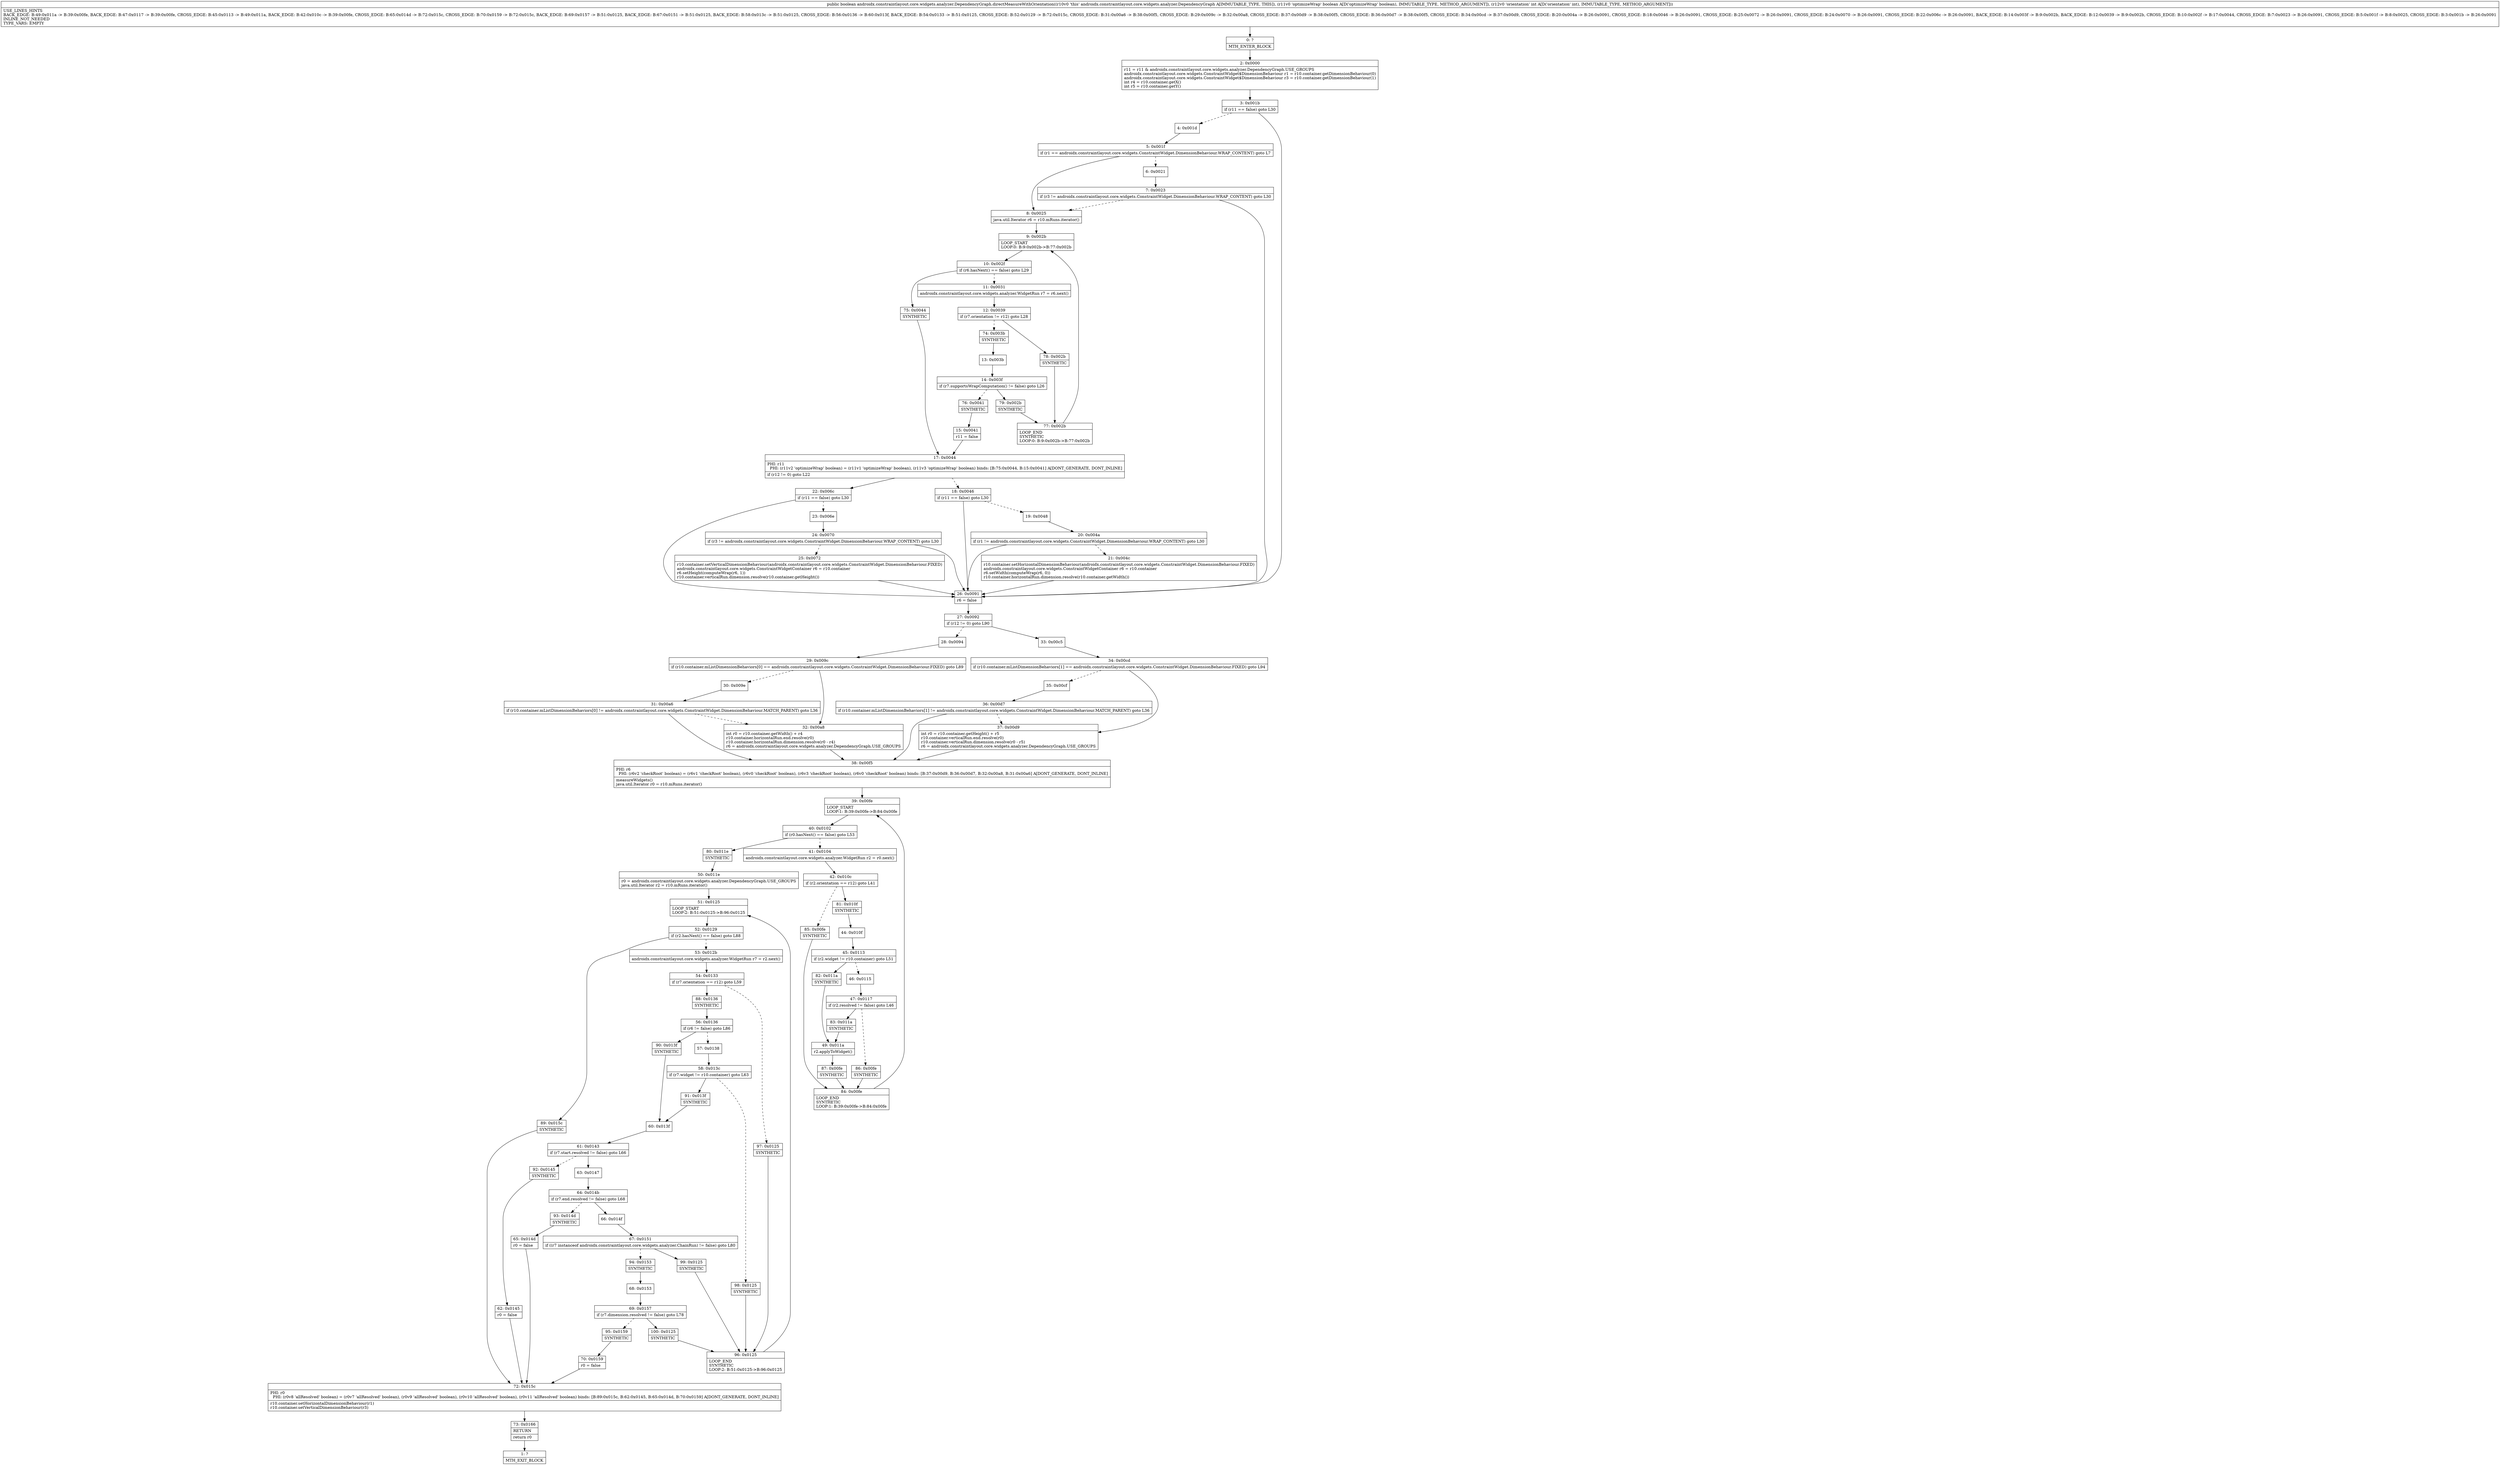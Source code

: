 digraph "CFG forandroidx.constraintlayout.core.widgets.analyzer.DependencyGraph.directMeasureWithOrientation(ZI)Z" {
Node_0 [shape=record,label="{0\:\ ?|MTH_ENTER_BLOCK\l}"];
Node_2 [shape=record,label="{2\:\ 0x0000|r11 = r11 & androidx.constraintlayout.core.widgets.analyzer.DependencyGraph.USE_GROUPS\landroidx.constraintlayout.core.widgets.ConstraintWidget$DimensionBehaviour r1 = r10.container.getDimensionBehaviour(0)\landroidx.constraintlayout.core.widgets.ConstraintWidget$DimensionBehaviour r3 = r10.container.getDimensionBehaviour(1)\lint r4 = r10.container.getX()\lint r5 = r10.container.getY()\l}"];
Node_3 [shape=record,label="{3\:\ 0x001b|if (r11 == false) goto L30\l}"];
Node_4 [shape=record,label="{4\:\ 0x001d}"];
Node_5 [shape=record,label="{5\:\ 0x001f|if (r1 == androidx.constraintlayout.core.widgets.ConstraintWidget.DimensionBehaviour.WRAP_CONTENT) goto L7\l}"];
Node_6 [shape=record,label="{6\:\ 0x0021}"];
Node_7 [shape=record,label="{7\:\ 0x0023|if (r3 != androidx.constraintlayout.core.widgets.ConstraintWidget.DimensionBehaviour.WRAP_CONTENT) goto L30\l}"];
Node_8 [shape=record,label="{8\:\ 0x0025|java.util.Iterator r6 = r10.mRuns.iterator()\l}"];
Node_9 [shape=record,label="{9\:\ 0x002b|LOOP_START\lLOOP:0: B:9:0x002b\-\>B:77:0x002b\l}"];
Node_10 [shape=record,label="{10\:\ 0x002f|if (r6.hasNext() == false) goto L29\l}"];
Node_11 [shape=record,label="{11\:\ 0x0031|androidx.constraintlayout.core.widgets.analyzer.WidgetRun r7 = r6.next()\l}"];
Node_12 [shape=record,label="{12\:\ 0x0039|if (r7.orientation != r12) goto L28\l}"];
Node_74 [shape=record,label="{74\:\ 0x003b|SYNTHETIC\l}"];
Node_13 [shape=record,label="{13\:\ 0x003b}"];
Node_14 [shape=record,label="{14\:\ 0x003f|if (r7.supportsWrapComputation() != false) goto L26\l}"];
Node_76 [shape=record,label="{76\:\ 0x0041|SYNTHETIC\l}"];
Node_15 [shape=record,label="{15\:\ 0x0041|r11 = false\l}"];
Node_17 [shape=record,label="{17\:\ 0x0044|PHI: r11 \l  PHI: (r11v2 'optimizeWrap' boolean) = (r11v1 'optimizeWrap' boolean), (r11v3 'optimizeWrap' boolean) binds: [B:75:0x0044, B:15:0x0041] A[DONT_GENERATE, DONT_INLINE]\l|if (r12 != 0) goto L22\l}"];
Node_18 [shape=record,label="{18\:\ 0x0046|if (r11 == false) goto L30\l}"];
Node_19 [shape=record,label="{19\:\ 0x0048}"];
Node_20 [shape=record,label="{20\:\ 0x004a|if (r1 != androidx.constraintlayout.core.widgets.ConstraintWidget.DimensionBehaviour.WRAP_CONTENT) goto L30\l}"];
Node_21 [shape=record,label="{21\:\ 0x004c|r10.container.setHorizontalDimensionBehaviour(androidx.constraintlayout.core.widgets.ConstraintWidget.DimensionBehaviour.FIXED)\landroidx.constraintlayout.core.widgets.ConstraintWidgetContainer r6 = r10.container\lr6.setWidth(computeWrap(r6, 0))\lr10.container.horizontalRun.dimension.resolve(r10.container.getWidth())\l}"];
Node_22 [shape=record,label="{22\:\ 0x006c|if (r11 == false) goto L30\l}"];
Node_23 [shape=record,label="{23\:\ 0x006e}"];
Node_24 [shape=record,label="{24\:\ 0x0070|if (r3 != androidx.constraintlayout.core.widgets.ConstraintWidget.DimensionBehaviour.WRAP_CONTENT) goto L30\l}"];
Node_25 [shape=record,label="{25\:\ 0x0072|r10.container.setVerticalDimensionBehaviour(androidx.constraintlayout.core.widgets.ConstraintWidget.DimensionBehaviour.FIXED)\landroidx.constraintlayout.core.widgets.ConstraintWidgetContainer r6 = r10.container\lr6.setHeight(computeWrap(r6, 1))\lr10.container.verticalRun.dimension.resolve(r10.container.getHeight())\l}"];
Node_79 [shape=record,label="{79\:\ 0x002b|SYNTHETIC\l}"];
Node_77 [shape=record,label="{77\:\ 0x002b|LOOP_END\lSYNTHETIC\lLOOP:0: B:9:0x002b\-\>B:77:0x002b\l}"];
Node_78 [shape=record,label="{78\:\ 0x002b|SYNTHETIC\l}"];
Node_75 [shape=record,label="{75\:\ 0x0044|SYNTHETIC\l}"];
Node_26 [shape=record,label="{26\:\ 0x0091|r6 = false\l}"];
Node_27 [shape=record,label="{27\:\ 0x0092|if (r12 != 0) goto L90\l}"];
Node_28 [shape=record,label="{28\:\ 0x0094}"];
Node_29 [shape=record,label="{29\:\ 0x009c|if (r10.container.mListDimensionBehaviors[0] == androidx.constraintlayout.core.widgets.ConstraintWidget.DimensionBehaviour.FIXED) goto L89\l}"];
Node_30 [shape=record,label="{30\:\ 0x009e}"];
Node_31 [shape=record,label="{31\:\ 0x00a6|if (r10.container.mListDimensionBehaviors[0] != androidx.constraintlayout.core.widgets.ConstraintWidget.DimensionBehaviour.MATCH_PARENT) goto L36\l}"];
Node_38 [shape=record,label="{38\:\ 0x00f5|PHI: r6 \l  PHI: (r6v2 'checkRoot' boolean) = (r6v1 'checkRoot' boolean), (r6v0 'checkRoot' boolean), (r6v3 'checkRoot' boolean), (r6v0 'checkRoot' boolean) binds: [B:37:0x00d9, B:36:0x00d7, B:32:0x00a8, B:31:0x00a6] A[DONT_GENERATE, DONT_INLINE]\l|measureWidgets()\ljava.util.Iterator r0 = r10.mRuns.iterator()\l}"];
Node_39 [shape=record,label="{39\:\ 0x00fe|LOOP_START\lLOOP:1: B:39:0x00fe\-\>B:84:0x00fe\l}"];
Node_40 [shape=record,label="{40\:\ 0x0102|if (r0.hasNext() == false) goto L53\l}"];
Node_41 [shape=record,label="{41\:\ 0x0104|androidx.constraintlayout.core.widgets.analyzer.WidgetRun r2 = r0.next()\l}"];
Node_42 [shape=record,label="{42\:\ 0x010c|if (r2.orientation == r12) goto L41\l}"];
Node_81 [shape=record,label="{81\:\ 0x010f|SYNTHETIC\l}"];
Node_44 [shape=record,label="{44\:\ 0x010f}"];
Node_45 [shape=record,label="{45\:\ 0x0113|if (r2.widget != r10.container) goto L51\l}"];
Node_46 [shape=record,label="{46\:\ 0x0115}"];
Node_47 [shape=record,label="{47\:\ 0x0117|if (r2.resolved != false) goto L46\l}"];
Node_83 [shape=record,label="{83\:\ 0x011a|SYNTHETIC\l}"];
Node_49 [shape=record,label="{49\:\ 0x011a|r2.applyToWidget()\l}"];
Node_87 [shape=record,label="{87\:\ 0x00fe|SYNTHETIC\l}"];
Node_84 [shape=record,label="{84\:\ 0x00fe|LOOP_END\lSYNTHETIC\lLOOP:1: B:39:0x00fe\-\>B:84:0x00fe\l}"];
Node_86 [shape=record,label="{86\:\ 0x00fe|SYNTHETIC\l}"];
Node_82 [shape=record,label="{82\:\ 0x011a|SYNTHETIC\l}"];
Node_85 [shape=record,label="{85\:\ 0x00fe|SYNTHETIC\l}"];
Node_80 [shape=record,label="{80\:\ 0x011e|SYNTHETIC\l}"];
Node_50 [shape=record,label="{50\:\ 0x011e|r0 = androidx.constraintlayout.core.widgets.analyzer.DependencyGraph.USE_GROUPS\ljava.util.Iterator r2 = r10.mRuns.iterator()\l}"];
Node_51 [shape=record,label="{51\:\ 0x0125|LOOP_START\lLOOP:2: B:51:0x0125\-\>B:96:0x0125\l}"];
Node_52 [shape=record,label="{52\:\ 0x0129|if (r2.hasNext() == false) goto L88\l}"];
Node_53 [shape=record,label="{53\:\ 0x012b|androidx.constraintlayout.core.widgets.analyzer.WidgetRun r7 = r2.next()\l}"];
Node_54 [shape=record,label="{54\:\ 0x0133|if (r7.orientation == r12) goto L59\l}"];
Node_88 [shape=record,label="{88\:\ 0x0136|SYNTHETIC\l}"];
Node_56 [shape=record,label="{56\:\ 0x0136|if (r6 != false) goto L86\l}"];
Node_57 [shape=record,label="{57\:\ 0x0138}"];
Node_58 [shape=record,label="{58\:\ 0x013c|if (r7.widget != r10.container) goto L63\l}"];
Node_91 [shape=record,label="{91\:\ 0x013f|SYNTHETIC\l}"];
Node_60 [shape=record,label="{60\:\ 0x013f}"];
Node_61 [shape=record,label="{61\:\ 0x0143|if (r7.start.resolved != false) goto L66\l}"];
Node_63 [shape=record,label="{63\:\ 0x0147}"];
Node_64 [shape=record,label="{64\:\ 0x014b|if (r7.end.resolved != false) goto L68\l}"];
Node_66 [shape=record,label="{66\:\ 0x014f}"];
Node_67 [shape=record,label="{67\:\ 0x0151|if ((r7 instanceof androidx.constraintlayout.core.widgets.analyzer.ChainRun) != false) goto L80\l}"];
Node_94 [shape=record,label="{94\:\ 0x0153|SYNTHETIC\l}"];
Node_68 [shape=record,label="{68\:\ 0x0153}"];
Node_69 [shape=record,label="{69\:\ 0x0157|if (r7.dimension.resolved != false) goto L78\l}"];
Node_95 [shape=record,label="{95\:\ 0x0159|SYNTHETIC\l}"];
Node_70 [shape=record,label="{70\:\ 0x0159|r0 = false\l}"];
Node_72 [shape=record,label="{72\:\ 0x015c|PHI: r0 \l  PHI: (r0v8 'allResolved' boolean) = (r0v7 'allResolved' boolean), (r0v9 'allResolved' boolean), (r0v10 'allResolved' boolean), (r0v11 'allResolved' boolean) binds: [B:89:0x015c, B:62:0x0145, B:65:0x014d, B:70:0x0159] A[DONT_GENERATE, DONT_INLINE]\l|r10.container.setHorizontalDimensionBehaviour(r1)\lr10.container.setVerticalDimensionBehaviour(r3)\l}"];
Node_73 [shape=record,label="{73\:\ 0x0166|RETURN\l|return r0\l}"];
Node_1 [shape=record,label="{1\:\ ?|MTH_EXIT_BLOCK\l}"];
Node_100 [shape=record,label="{100\:\ 0x0125|SYNTHETIC\l}"];
Node_96 [shape=record,label="{96\:\ 0x0125|LOOP_END\lSYNTHETIC\lLOOP:2: B:51:0x0125\-\>B:96:0x0125\l}"];
Node_99 [shape=record,label="{99\:\ 0x0125|SYNTHETIC\l}"];
Node_93 [shape=record,label="{93\:\ 0x014d|SYNTHETIC\l}"];
Node_65 [shape=record,label="{65\:\ 0x014d|r0 = false\l}"];
Node_92 [shape=record,label="{92\:\ 0x0145|SYNTHETIC\l}"];
Node_62 [shape=record,label="{62\:\ 0x0145|r0 = false\l}"];
Node_98 [shape=record,label="{98\:\ 0x0125|SYNTHETIC\l}"];
Node_90 [shape=record,label="{90\:\ 0x013f|SYNTHETIC\l}"];
Node_97 [shape=record,label="{97\:\ 0x0125|SYNTHETIC\l}"];
Node_89 [shape=record,label="{89\:\ 0x015c|SYNTHETIC\l}"];
Node_32 [shape=record,label="{32\:\ 0x00a8|int r0 = r10.container.getWidth() + r4\lr10.container.horizontalRun.end.resolve(r0)\lr10.container.horizontalRun.dimension.resolve(r0 \- r4)\lr6 = androidx.constraintlayout.core.widgets.analyzer.DependencyGraph.USE_GROUPS\l}"];
Node_33 [shape=record,label="{33\:\ 0x00c5}"];
Node_34 [shape=record,label="{34\:\ 0x00cd|if (r10.container.mListDimensionBehaviors[1] == androidx.constraintlayout.core.widgets.ConstraintWidget.DimensionBehaviour.FIXED) goto L94\l}"];
Node_35 [shape=record,label="{35\:\ 0x00cf}"];
Node_36 [shape=record,label="{36\:\ 0x00d7|if (r10.container.mListDimensionBehaviors[1] != androidx.constraintlayout.core.widgets.ConstraintWidget.DimensionBehaviour.MATCH_PARENT) goto L36\l}"];
Node_37 [shape=record,label="{37\:\ 0x00d9|int r0 = r10.container.getHeight() + r5\lr10.container.verticalRun.end.resolve(r0)\lr10.container.verticalRun.dimension.resolve(r0 \- r5)\lr6 = androidx.constraintlayout.core.widgets.analyzer.DependencyGraph.USE_GROUPS\l}"];
MethodNode[shape=record,label="{public boolean androidx.constraintlayout.core.widgets.analyzer.DependencyGraph.directMeasureWithOrientation((r10v0 'this' androidx.constraintlayout.core.widgets.analyzer.DependencyGraph A[IMMUTABLE_TYPE, THIS]), (r11v0 'optimizeWrap' boolean A[D('optimizeWrap' boolean), IMMUTABLE_TYPE, METHOD_ARGUMENT]), (r12v0 'orientation' int A[D('orientation' int), IMMUTABLE_TYPE, METHOD_ARGUMENT]))  | USE_LINES_HINTS\lBACK_EDGE: B:49:0x011a \-\> B:39:0x00fe, BACK_EDGE: B:47:0x0117 \-\> B:39:0x00fe, CROSS_EDGE: B:45:0x0113 \-\> B:49:0x011a, BACK_EDGE: B:42:0x010c \-\> B:39:0x00fe, CROSS_EDGE: B:65:0x014d \-\> B:72:0x015c, CROSS_EDGE: B:70:0x0159 \-\> B:72:0x015c, BACK_EDGE: B:69:0x0157 \-\> B:51:0x0125, BACK_EDGE: B:67:0x0151 \-\> B:51:0x0125, BACK_EDGE: B:58:0x013c \-\> B:51:0x0125, CROSS_EDGE: B:56:0x0136 \-\> B:60:0x013f, BACK_EDGE: B:54:0x0133 \-\> B:51:0x0125, CROSS_EDGE: B:52:0x0129 \-\> B:72:0x015c, CROSS_EDGE: B:31:0x00a6 \-\> B:38:0x00f5, CROSS_EDGE: B:29:0x009c \-\> B:32:0x00a8, CROSS_EDGE: B:37:0x00d9 \-\> B:38:0x00f5, CROSS_EDGE: B:36:0x00d7 \-\> B:38:0x00f5, CROSS_EDGE: B:34:0x00cd \-\> B:37:0x00d9, CROSS_EDGE: B:20:0x004a \-\> B:26:0x0091, CROSS_EDGE: B:18:0x0046 \-\> B:26:0x0091, CROSS_EDGE: B:25:0x0072 \-\> B:26:0x0091, CROSS_EDGE: B:24:0x0070 \-\> B:26:0x0091, CROSS_EDGE: B:22:0x006c \-\> B:26:0x0091, BACK_EDGE: B:14:0x003f \-\> B:9:0x002b, BACK_EDGE: B:12:0x0039 \-\> B:9:0x002b, CROSS_EDGE: B:10:0x002f \-\> B:17:0x0044, CROSS_EDGE: B:7:0x0023 \-\> B:26:0x0091, CROSS_EDGE: B:5:0x001f \-\> B:8:0x0025, CROSS_EDGE: B:3:0x001b \-\> B:26:0x0091\lINLINE_NOT_NEEDED\lTYPE_VARS: EMPTY\l}"];
MethodNode -> Node_0;Node_0 -> Node_2;
Node_2 -> Node_3;
Node_3 -> Node_4[style=dashed];
Node_3 -> Node_26;
Node_4 -> Node_5;
Node_5 -> Node_6[style=dashed];
Node_5 -> Node_8;
Node_6 -> Node_7;
Node_7 -> Node_8[style=dashed];
Node_7 -> Node_26;
Node_8 -> Node_9;
Node_9 -> Node_10;
Node_10 -> Node_11[style=dashed];
Node_10 -> Node_75;
Node_11 -> Node_12;
Node_12 -> Node_74[style=dashed];
Node_12 -> Node_78;
Node_74 -> Node_13;
Node_13 -> Node_14;
Node_14 -> Node_76[style=dashed];
Node_14 -> Node_79;
Node_76 -> Node_15;
Node_15 -> Node_17;
Node_17 -> Node_18[style=dashed];
Node_17 -> Node_22;
Node_18 -> Node_19[style=dashed];
Node_18 -> Node_26;
Node_19 -> Node_20;
Node_20 -> Node_21[style=dashed];
Node_20 -> Node_26;
Node_21 -> Node_26;
Node_22 -> Node_23[style=dashed];
Node_22 -> Node_26;
Node_23 -> Node_24;
Node_24 -> Node_25[style=dashed];
Node_24 -> Node_26;
Node_25 -> Node_26;
Node_79 -> Node_77;
Node_77 -> Node_9;
Node_78 -> Node_77;
Node_75 -> Node_17;
Node_26 -> Node_27;
Node_27 -> Node_28[style=dashed];
Node_27 -> Node_33;
Node_28 -> Node_29;
Node_29 -> Node_30[style=dashed];
Node_29 -> Node_32;
Node_30 -> Node_31;
Node_31 -> Node_32[style=dashed];
Node_31 -> Node_38;
Node_38 -> Node_39;
Node_39 -> Node_40;
Node_40 -> Node_41[style=dashed];
Node_40 -> Node_80;
Node_41 -> Node_42;
Node_42 -> Node_81;
Node_42 -> Node_85[style=dashed];
Node_81 -> Node_44;
Node_44 -> Node_45;
Node_45 -> Node_46[style=dashed];
Node_45 -> Node_82;
Node_46 -> Node_47;
Node_47 -> Node_83;
Node_47 -> Node_86[style=dashed];
Node_83 -> Node_49;
Node_49 -> Node_87;
Node_87 -> Node_84;
Node_84 -> Node_39;
Node_86 -> Node_84;
Node_82 -> Node_49;
Node_85 -> Node_84;
Node_80 -> Node_50;
Node_50 -> Node_51;
Node_51 -> Node_52;
Node_52 -> Node_53[style=dashed];
Node_52 -> Node_89;
Node_53 -> Node_54;
Node_54 -> Node_88;
Node_54 -> Node_97[style=dashed];
Node_88 -> Node_56;
Node_56 -> Node_57[style=dashed];
Node_56 -> Node_90;
Node_57 -> Node_58;
Node_58 -> Node_91;
Node_58 -> Node_98[style=dashed];
Node_91 -> Node_60;
Node_60 -> Node_61;
Node_61 -> Node_63;
Node_61 -> Node_92[style=dashed];
Node_63 -> Node_64;
Node_64 -> Node_66;
Node_64 -> Node_93[style=dashed];
Node_66 -> Node_67;
Node_67 -> Node_94[style=dashed];
Node_67 -> Node_99;
Node_94 -> Node_68;
Node_68 -> Node_69;
Node_69 -> Node_95[style=dashed];
Node_69 -> Node_100;
Node_95 -> Node_70;
Node_70 -> Node_72;
Node_72 -> Node_73;
Node_73 -> Node_1;
Node_100 -> Node_96;
Node_96 -> Node_51;
Node_99 -> Node_96;
Node_93 -> Node_65;
Node_65 -> Node_72;
Node_92 -> Node_62;
Node_62 -> Node_72;
Node_98 -> Node_96;
Node_90 -> Node_60;
Node_97 -> Node_96;
Node_89 -> Node_72;
Node_32 -> Node_38;
Node_33 -> Node_34;
Node_34 -> Node_35[style=dashed];
Node_34 -> Node_37;
Node_35 -> Node_36;
Node_36 -> Node_37[style=dashed];
Node_36 -> Node_38;
Node_37 -> Node_38;
}

